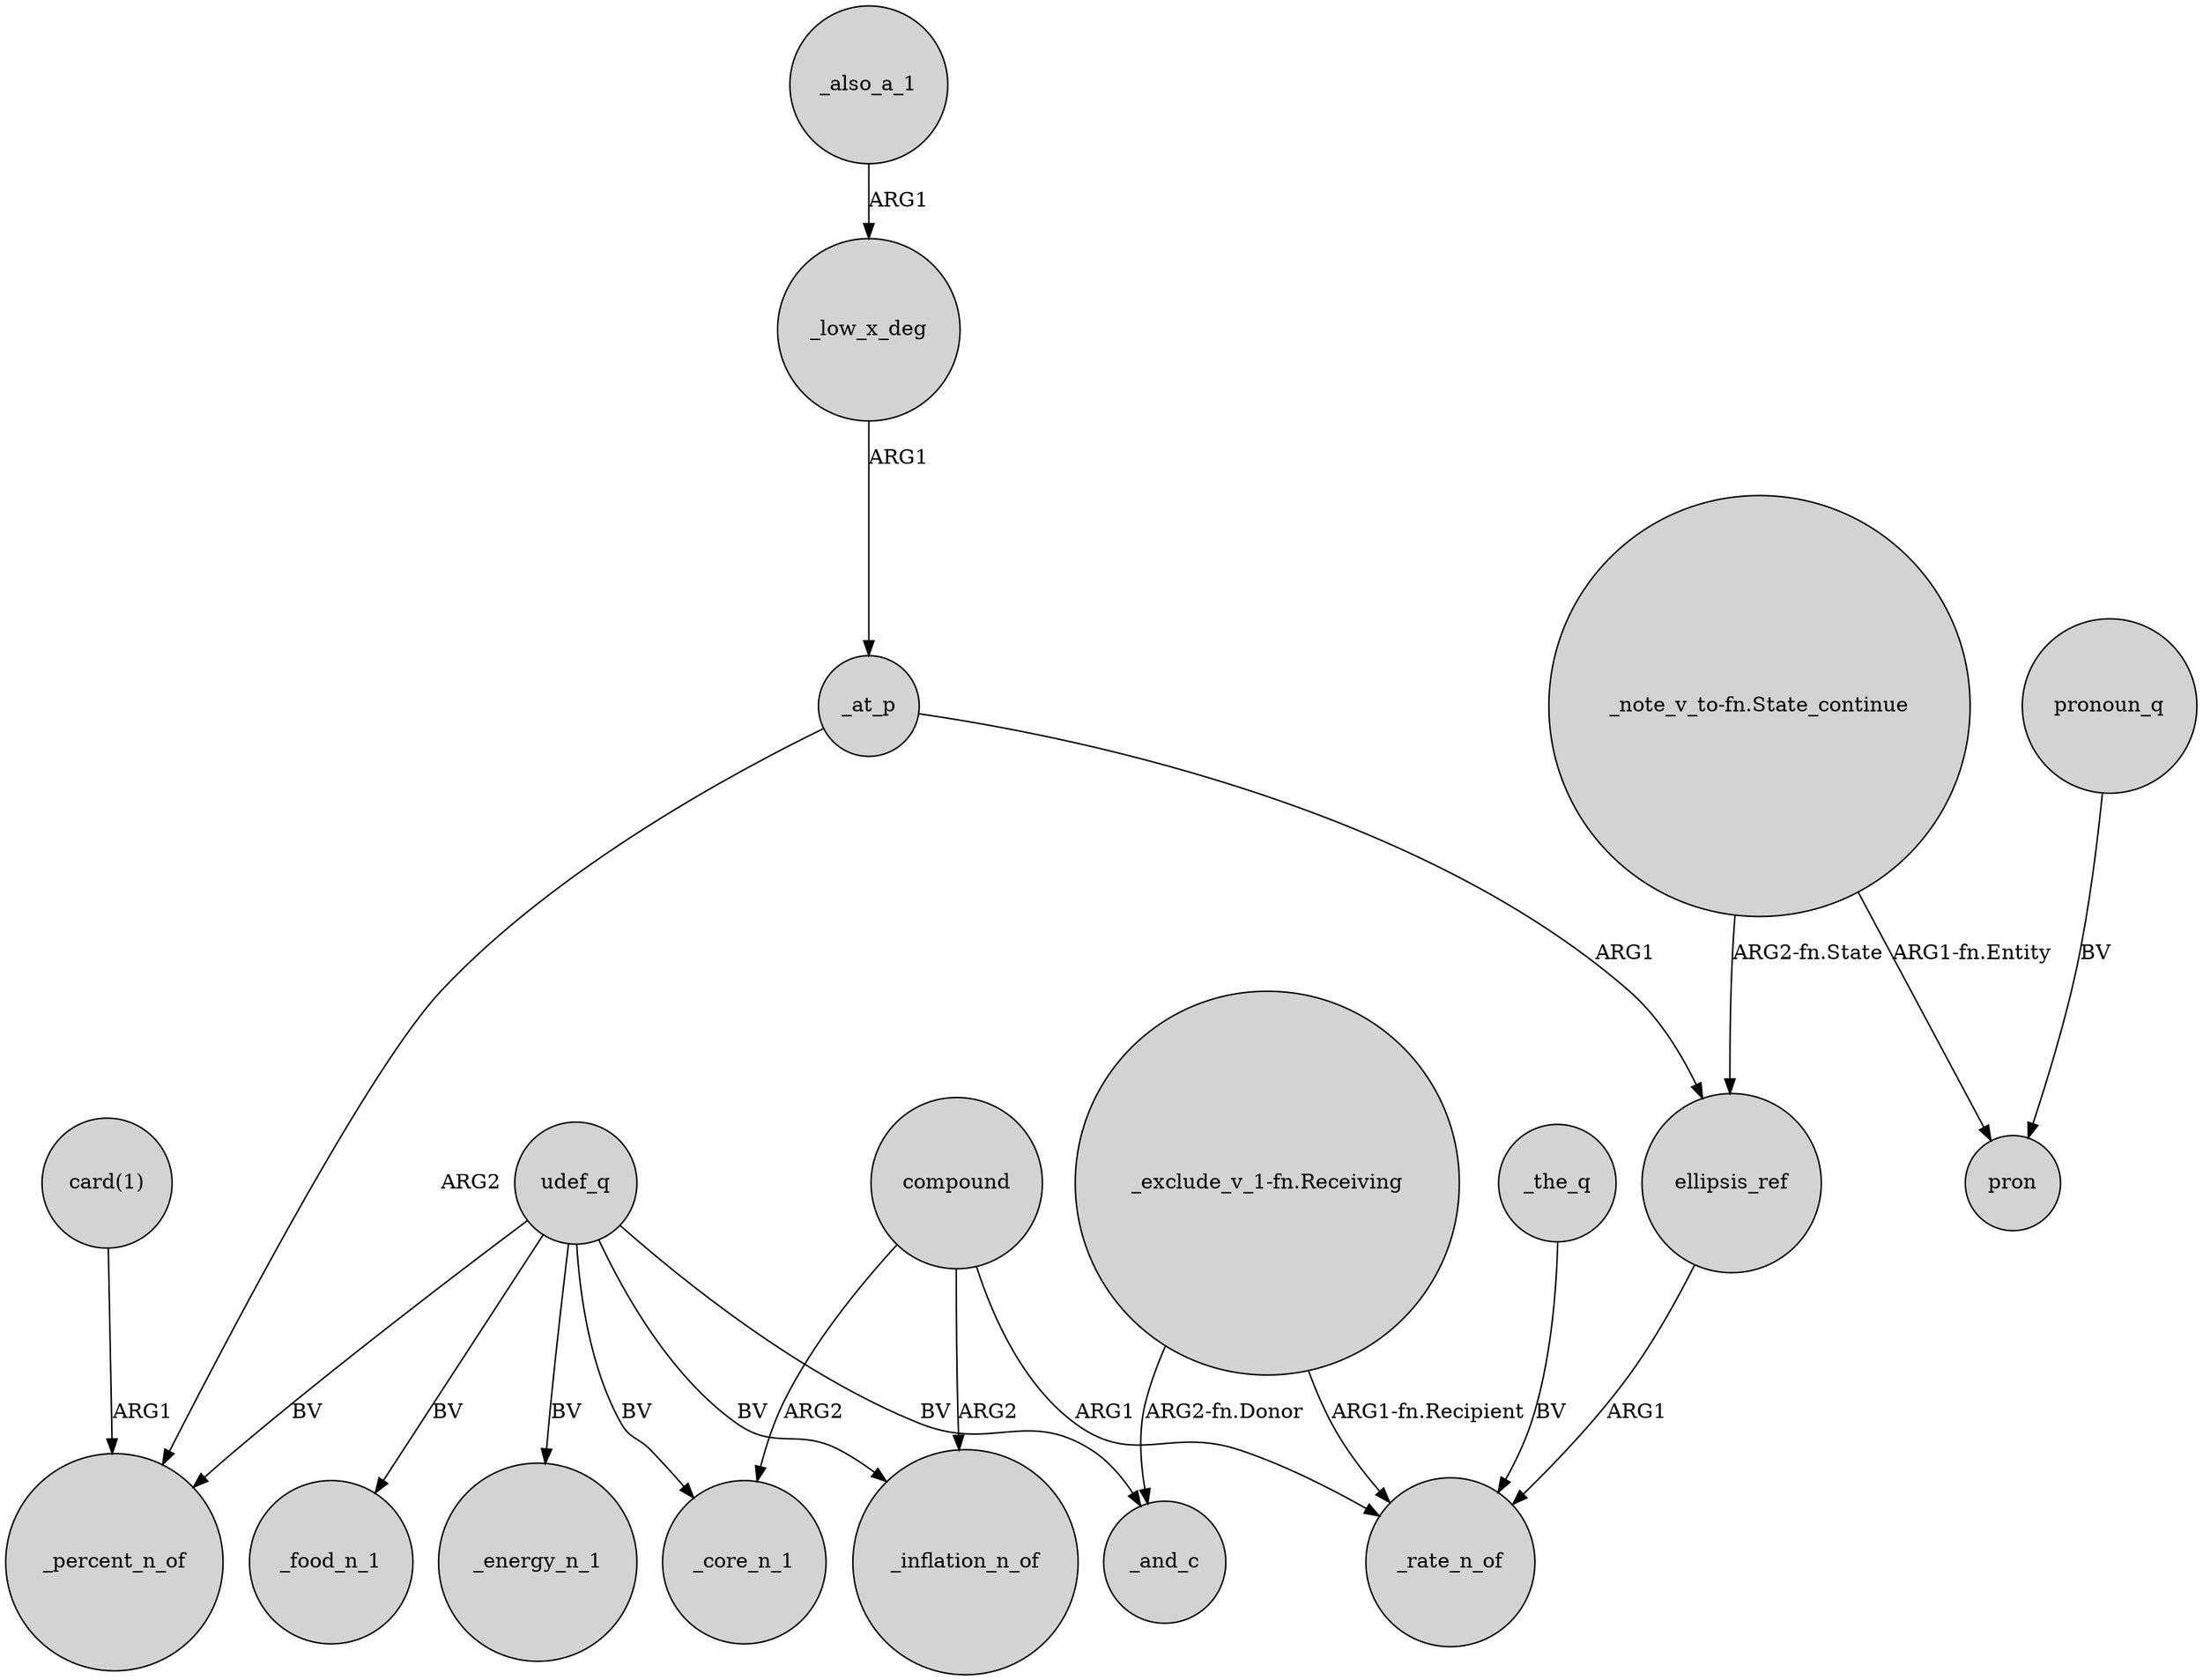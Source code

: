 digraph {
	node [shape=circle style=filled]
	_at_p -> _percent_n_of [label=ARG2]
	compound -> _inflation_n_of [label=ARG2]
	compound -> _core_n_1 [label=ARG2]
	udef_q -> _inflation_n_of [label=BV]
	compound -> _rate_n_of [label=ARG1]
	"_exclude_v_1-fn.Receiving" -> _rate_n_of [label="ARG1-fn.Recipient"]
	udef_q -> _and_c [label=BV]
	ellipsis_ref -> _rate_n_of [label=ARG1]
	_the_q -> _rate_n_of [label=BV]
	udef_q -> _core_n_1 [label=BV]
	pronoun_q -> pron [label=BV]
	udef_q -> _energy_n_1 [label=BV]
	udef_q -> _percent_n_of [label=BV]
	_also_a_1 -> _low_x_deg [label=ARG1]
	udef_q -> _food_n_1 [label=BV]
	"_note_v_to-fn.State_continue" -> pron [label="ARG1-fn.Entity"]
	"card(1)" -> _percent_n_of [label=ARG1]
	_at_p -> ellipsis_ref [label=ARG1]
	"_exclude_v_1-fn.Receiving" -> _and_c [label="ARG2-fn.Donor"]
	_low_x_deg -> _at_p [label=ARG1]
	"_note_v_to-fn.State_continue" -> ellipsis_ref [label="ARG2-fn.State"]
}
